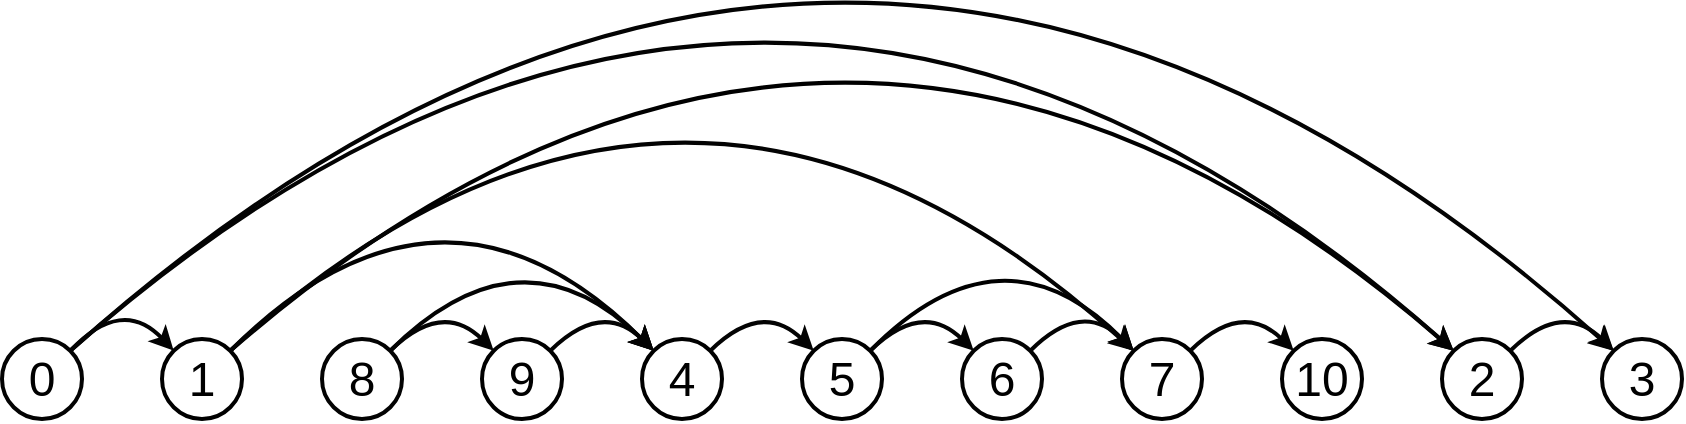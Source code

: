 <mxfile version="24.7.16">
  <diagram name="Page-1" id="zdLS6XzUSG3x8lp1yBCd">
    <mxGraphModel dx="1434" dy="841" grid="1" gridSize="10" guides="1" tooltips="1" connect="1" arrows="1" fold="1" page="1" pageScale="1" pageWidth="827" pageHeight="1169" background="none" math="0" shadow="0">
      <root>
        <mxCell id="0" />
        <mxCell id="1" parent="0" />
        <mxCell id="qRD6dHeys7h9iACDQK_x-47" value="&lt;font face=&quot;Helvetica&quot; style=&quot;font-size: 24px;&quot;&gt;0&lt;/font&gt;" style="ellipse;whiteSpace=wrap;html=1;aspect=fixed;strokeWidth=2;strokeColor=#030303;" parent="1" vertex="1">
          <mxGeometry x="120" y="839.5" width="40" height="40" as="geometry" />
        </mxCell>
        <mxCell id="qRD6dHeys7h9iACDQK_x-48" value="&lt;font face=&quot;Helvetica&quot; style=&quot;font-size: 24px;&quot;&gt;3&lt;/font&gt;" style="ellipse;whiteSpace=wrap;html=1;aspect=fixed;strokeWidth=2;strokeColor=#030303;" parent="1" vertex="1">
          <mxGeometry x="920" y="839.5" width="40" height="40" as="geometry" />
        </mxCell>
        <mxCell id="qRD6dHeys7h9iACDQK_x-49" value="" style="curved=1;endArrow=classic;html=1;rounded=0;exitX=1;exitY=0;exitDx=0;exitDy=0;entryX=0;entryY=0;entryDx=0;entryDy=0;strokeWidth=2;strokeColor=#030303;" parent="1" source="qRD6dHeys7h9iACDQK_x-47" edge="1">
          <mxGeometry width="50" height="50" relative="1" as="geometry">
            <mxPoint x="244" y="574.5" as="sourcePoint" />
            <mxPoint x="205.858" y="845.358" as="targetPoint" />
            <Array as="points">
              <mxPoint x="180" y="818" />
            </Array>
          </mxGeometry>
        </mxCell>
        <mxCell id="qRD6dHeys7h9iACDQK_x-50" value="" style="curved=1;endArrow=classic;html=1;rounded=0;exitX=1;exitY=0;exitDx=0;exitDy=0;entryX=0;entryY=0;entryDx=0;entryDy=0;strokeWidth=2;strokeColor=#030303;" parent="1" source="qRD6dHeys7h9iACDQK_x-47" target="qRD6dHeys7h9iACDQK_x-48" edge="1">
          <mxGeometry width="50" height="50" relative="1" as="geometry">
            <mxPoint x="164" y="855.5" as="sourcePoint" />
            <mxPoint x="216" y="854.5" as="targetPoint" />
            <Array as="points">
              <mxPoint x="540" y="500" />
            </Array>
          </mxGeometry>
        </mxCell>
        <mxCell id="qRD6dHeys7h9iACDQK_x-115" value="&lt;font face=&quot;Helvetica&quot; style=&quot;font-size: 24px;&quot;&gt;1&lt;/font&gt;" style="ellipse;whiteSpace=wrap;html=1;aspect=fixed;strokeWidth=2;" parent="1" vertex="1">
          <mxGeometry x="200" y="839.5" width="40" height="40" as="geometry" />
        </mxCell>
        <mxCell id="qRD6dHeys7h9iACDQK_x-116" value="" style="curved=1;endArrow=classic;html=1;rounded=0;exitX=1;exitY=0;exitDx=0;exitDy=0;entryX=0;entryY=0;entryDx=0;entryDy=0;strokeWidth=2;" parent="1" source="qRD6dHeys7h9iACDQK_x-115" target="qRD6dHeys7h9iACDQK_x-119" edge="1">
          <mxGeometry width="50" height="50" relative="1" as="geometry">
            <mxPoint x="324" y="735.5" as="sourcePoint" />
            <mxPoint x="365.858" y="845.358" as="targetPoint" />
            <Array as="points">
              <mxPoint x="540" y="580" />
            </Array>
          </mxGeometry>
        </mxCell>
        <mxCell id="qRD6dHeys7h9iACDQK_x-117" value="&lt;font face=&quot;Helvetica&quot; style=&quot;font-size: 24px;&quot;&gt;5&lt;/font&gt;" style="ellipse;whiteSpace=wrap;html=1;aspect=fixed;strokeWidth=2;" parent="1" vertex="1">
          <mxGeometry x="520" y="839.5" width="40" height="40" as="geometry" />
        </mxCell>
        <mxCell id="qRD6dHeys7h9iACDQK_x-118" value="&lt;font face=&quot;Helvetica&quot; style=&quot;font-size: 24px;&quot;&gt;7&lt;/font&gt;" style="ellipse;whiteSpace=wrap;html=1;aspect=fixed;strokeWidth=2;" parent="1" vertex="1">
          <mxGeometry x="680" y="839.5" width="40" height="40" as="geometry" />
        </mxCell>
        <mxCell id="qRD6dHeys7h9iACDQK_x-119" value="&lt;font face=&quot;Helvetica&quot; style=&quot;font-size: 24px;&quot;&gt;2&lt;/font&gt;" style="ellipse;whiteSpace=wrap;html=1;aspect=fixed;strokeWidth=2;" parent="1" vertex="1">
          <mxGeometry x="840" y="839.5" width="40" height="40" as="geometry" />
        </mxCell>
        <mxCell id="qRD6dHeys7h9iACDQK_x-120" value="" style="curved=1;endArrow=classic;html=1;rounded=0;exitX=1;exitY=0;exitDx=0;exitDy=0;entryX=0;entryY=0;entryDx=0;entryDy=0;strokeWidth=2;" parent="1" source="qRD6dHeys7h9iACDQK_x-117" target="qRD6dHeys7h9iACDQK_x-118" edge="1">
          <mxGeometry width="50" height="50" relative="1" as="geometry">
            <mxPoint x="564" y="733.5" as="sourcePoint" />
            <mxPoint x="616" y="733.5" as="targetPoint" />
            <Array as="points">
              <mxPoint x="620" y="778.5" />
            </Array>
          </mxGeometry>
        </mxCell>
        <mxCell id="qRD6dHeys7h9iACDQK_x-123" value="&lt;font face=&quot;Helvetica&quot; style=&quot;font-size: 24px;&quot;&gt;4&lt;/font&gt;" style="ellipse;whiteSpace=wrap;html=1;aspect=fixed;strokeWidth=2;" parent="1" vertex="1">
          <mxGeometry x="440" y="839.5" width="40" height="40" as="geometry" />
        </mxCell>
        <mxCell id="qRD6dHeys7h9iACDQK_x-125" value="&lt;font face=&quot;Helvetica&quot; style=&quot;font-size: 24px;&quot;&gt;9&lt;/font&gt;" style="ellipse;whiteSpace=wrap;html=1;aspect=fixed;strokeWidth=2;" parent="1" vertex="1">
          <mxGeometry x="360" y="839.5" width="40" height="40" as="geometry" />
        </mxCell>
        <mxCell id="qRD6dHeys7h9iACDQK_x-127" value="&lt;font face=&quot;Helvetica&quot; style=&quot;font-size: 24px;&quot;&gt;6&lt;/font&gt;" style="ellipse;whiteSpace=wrap;html=1;aspect=fixed;strokeWidth=2;strokeColor=#030303;" parent="1" vertex="1">
          <mxGeometry x="600" y="839.5" width="40" height="40" as="geometry" />
        </mxCell>
        <mxCell id="qRD6dHeys7h9iACDQK_x-128" value="" style="curved=1;endArrow=classic;html=1;rounded=0;exitX=1;exitY=0;exitDx=0;exitDy=0;entryX=0;entryY=0;entryDx=0;entryDy=0;strokeWidth=2;strokeColor=#030303;" parent="1" source="qRD6dHeys7h9iACDQK_x-127" target="qRD6dHeys7h9iACDQK_x-118" edge="1">
          <mxGeometry width="50" height="50" relative="1" as="geometry">
            <mxPoint x="638" y="844.5" as="sourcePoint" />
            <mxPoint x="686" y="844.5" as="targetPoint" />
            <Array as="points">
              <mxPoint x="660" y="819.5" />
            </Array>
          </mxGeometry>
        </mxCell>
        <mxCell id="qRD6dHeys7h9iACDQK_x-129" value="&lt;font face=&quot;Helvetica&quot; style=&quot;font-size: 24px;&quot;&gt;8&lt;/font&gt;" style="ellipse;whiteSpace=wrap;html=1;aspect=fixed;strokeWidth=2;strokeColor=#030303;" parent="1" vertex="1">
          <mxGeometry x="280" y="839.5" width="40" height="40" as="geometry" />
        </mxCell>
        <mxCell id="qRD6dHeys7h9iACDQK_x-130" value="" style="curved=1;endArrow=classic;html=1;rounded=0;exitX=1;exitY=0;exitDx=0;exitDy=0;entryX=0;entryY=0;entryDx=0;entryDy=0;strokeWidth=2;strokeColor=#030303;" parent="1" source="qRD6dHeys7h9iACDQK_x-115" target="qRD6dHeys7h9iACDQK_x-123" edge="1">
          <mxGeometry width="50" height="50" relative="1" as="geometry">
            <mxPoint x="1244" y="274.5" as="sourcePoint" />
            <mxPoint x="1296" y="274.5" as="targetPoint" />
            <Array as="points">
              <mxPoint x="340" y="740" />
            </Array>
          </mxGeometry>
        </mxCell>
        <mxCell id="qRD6dHeys7h9iACDQK_x-72" value="" style="curved=1;endArrow=classic;html=1;rounded=0;exitX=1;exitY=0;exitDx=0;exitDy=0;entryX=0;entryY=0;entryDx=0;entryDy=0;strokeWidth=2;strokeColor=#030303;" parent="1" source="qRD6dHeys7h9iACDQK_x-47" target="qRD6dHeys7h9iACDQK_x-119" edge="1">
          <mxGeometry width="50" height="50" relative="1" as="geometry">
            <mxPoint x="234.142" y="845.358" as="sourcePoint" />
            <mxPoint x="812" y="614.5" as="targetPoint" />
            <Array as="points">
              <mxPoint x="500" y="540" />
            </Array>
          </mxGeometry>
        </mxCell>
        <mxCell id="cC3roZ8pAEgCqgUitMeF-1" value="" style="curved=1;endArrow=classic;html=1;rounded=0;exitX=1;exitY=0;exitDx=0;exitDy=0;entryX=0;entryY=0;entryDx=0;entryDy=0;strokeWidth=2;strokeColor=#030303;" parent="1" source="qRD6dHeys7h9iACDQK_x-115" target="qRD6dHeys7h9iACDQK_x-118" edge="1">
          <mxGeometry width="50" height="50" relative="1" as="geometry">
            <mxPoint x="244" y="854" as="sourcePoint" />
            <mxPoint x="456" y="854" as="targetPoint" />
            <Array as="points">
              <mxPoint x="460" y="640" />
            </Array>
          </mxGeometry>
        </mxCell>
        <mxCell id="cC3roZ8pAEgCqgUitMeF-2" value="" style="curved=1;endArrow=classic;html=1;rounded=0;exitX=1;exitY=0;exitDx=0;exitDy=0;entryX=0;entryY=0;entryDx=0;entryDy=0;strokeWidth=2;strokeColor=#030303;" parent="1" source="qRD6dHeys7h9iACDQK_x-129" target="qRD6dHeys7h9iACDQK_x-125" edge="1">
          <mxGeometry width="50" height="50" relative="1" as="geometry">
            <mxPoint x="244" y="854" as="sourcePoint" />
            <mxPoint x="456" y="854" as="targetPoint" />
            <Array as="points">
              <mxPoint x="340" y="820" />
            </Array>
          </mxGeometry>
        </mxCell>
        <mxCell id="cC3roZ8pAEgCqgUitMeF-3" value="" style="curved=1;endArrow=classic;html=1;rounded=0;exitX=1;exitY=0;exitDx=0;exitDy=0;entryX=0;entryY=0;entryDx=0;entryDy=0;strokeWidth=2;strokeColor=#030303;" parent="1" source="qRD6dHeys7h9iACDQK_x-129" target="qRD6dHeys7h9iACDQK_x-123" edge="1">
          <mxGeometry width="50" height="50" relative="1" as="geometry">
            <mxPoint x="324" y="855" as="sourcePoint" />
            <mxPoint x="376" y="853" as="targetPoint" />
            <Array as="points">
              <mxPoint x="380" y="780" />
            </Array>
          </mxGeometry>
        </mxCell>
        <mxCell id="cC3roZ8pAEgCqgUitMeF-4" value="" style="curved=1;endArrow=classic;html=1;rounded=0;exitX=1;exitY=0;exitDx=0;exitDy=0;entryX=0;entryY=0;entryDx=0;entryDy=0;strokeWidth=2;strokeColor=#030303;" parent="1" source="qRD6dHeys7h9iACDQK_x-125" target="qRD6dHeys7h9iACDQK_x-123" edge="1">
          <mxGeometry width="50" height="50" relative="1" as="geometry">
            <mxPoint x="324" y="855" as="sourcePoint" />
            <mxPoint x="376" y="855" as="targetPoint" />
            <Array as="points">
              <mxPoint x="420" y="820" />
            </Array>
          </mxGeometry>
        </mxCell>
        <mxCell id="cC3roZ8pAEgCqgUitMeF-5" value="" style="curved=1;endArrow=classic;html=1;rounded=0;exitX=1;exitY=0;exitDx=0;exitDy=0;entryX=0;entryY=0;entryDx=0;entryDy=0;strokeWidth=2;strokeColor=#030303;" parent="1" source="qRD6dHeys7h9iACDQK_x-123" target="qRD6dHeys7h9iACDQK_x-117" edge="1">
          <mxGeometry width="50" height="50" relative="1" as="geometry">
            <mxPoint x="450" y="825" as="sourcePoint" />
            <mxPoint x="502" y="825" as="targetPoint" />
            <Array as="points">
              <mxPoint x="500" y="820" />
            </Array>
          </mxGeometry>
        </mxCell>
        <mxCell id="cC3roZ8pAEgCqgUitMeF-6" value="" style="curved=1;endArrow=classic;html=1;rounded=0;exitX=1;exitY=0;exitDx=0;exitDy=0;entryX=0;entryY=0;entryDx=0;entryDy=0;strokeWidth=2;strokeColor=#030303;" parent="1" source="qRD6dHeys7h9iACDQK_x-117" target="qRD6dHeys7h9iACDQK_x-127" edge="1">
          <mxGeometry width="50" height="50" relative="1" as="geometry">
            <mxPoint x="484" y="855" as="sourcePoint" />
            <mxPoint x="536" y="855" as="targetPoint" />
            <Array as="points">
              <mxPoint x="580" y="820" />
            </Array>
          </mxGeometry>
        </mxCell>
        <mxCell id="cC3roZ8pAEgCqgUitMeF-7" value="" style="curved=1;endArrow=classic;html=1;rounded=0;exitX=1;exitY=0;exitDx=0;exitDy=0;entryX=0;entryY=0;entryDx=0;entryDy=0;strokeWidth=2;strokeColor=#030303;" parent="1" source="qRD6dHeys7h9iACDQK_x-119" target="qRD6dHeys7h9iACDQK_x-48" edge="1">
          <mxGeometry width="50" height="50" relative="1" as="geometry">
            <mxPoint x="724" y="855" as="sourcePoint" />
            <mxPoint x="776" y="855" as="targetPoint" />
            <Array as="points">
              <mxPoint x="900" y="820" />
            </Array>
          </mxGeometry>
        </mxCell>
        <mxCell id="42mkWchHZ9e5sfOMi9lp-1" value="&lt;font face=&quot;Helvetica&quot; style=&quot;font-size: 24px;&quot;&gt;10&lt;/font&gt;" style="ellipse;whiteSpace=wrap;html=1;aspect=fixed;strokeWidth=2;" vertex="1" parent="1">
          <mxGeometry x="760" y="839.5" width="40" height="40" as="geometry" />
        </mxCell>
        <mxCell id="42mkWchHZ9e5sfOMi9lp-2" value="" style="curved=1;endArrow=classic;html=1;rounded=0;exitX=1;exitY=0;exitDx=0;exitDy=0;entryX=0;entryY=0;entryDx=0;entryDy=0;strokeWidth=2;strokeColor=#030303;" edge="1" parent="1" source="qRD6dHeys7h9iACDQK_x-118" target="42mkWchHZ9e5sfOMi9lp-1">
          <mxGeometry width="50" height="50" relative="1" as="geometry">
            <mxPoint x="644" y="855" as="sourcePoint" />
            <mxPoint x="696" y="855" as="targetPoint" />
            <Array as="points">
              <mxPoint x="740" y="820" />
            </Array>
          </mxGeometry>
        </mxCell>
      </root>
    </mxGraphModel>
  </diagram>
</mxfile>
